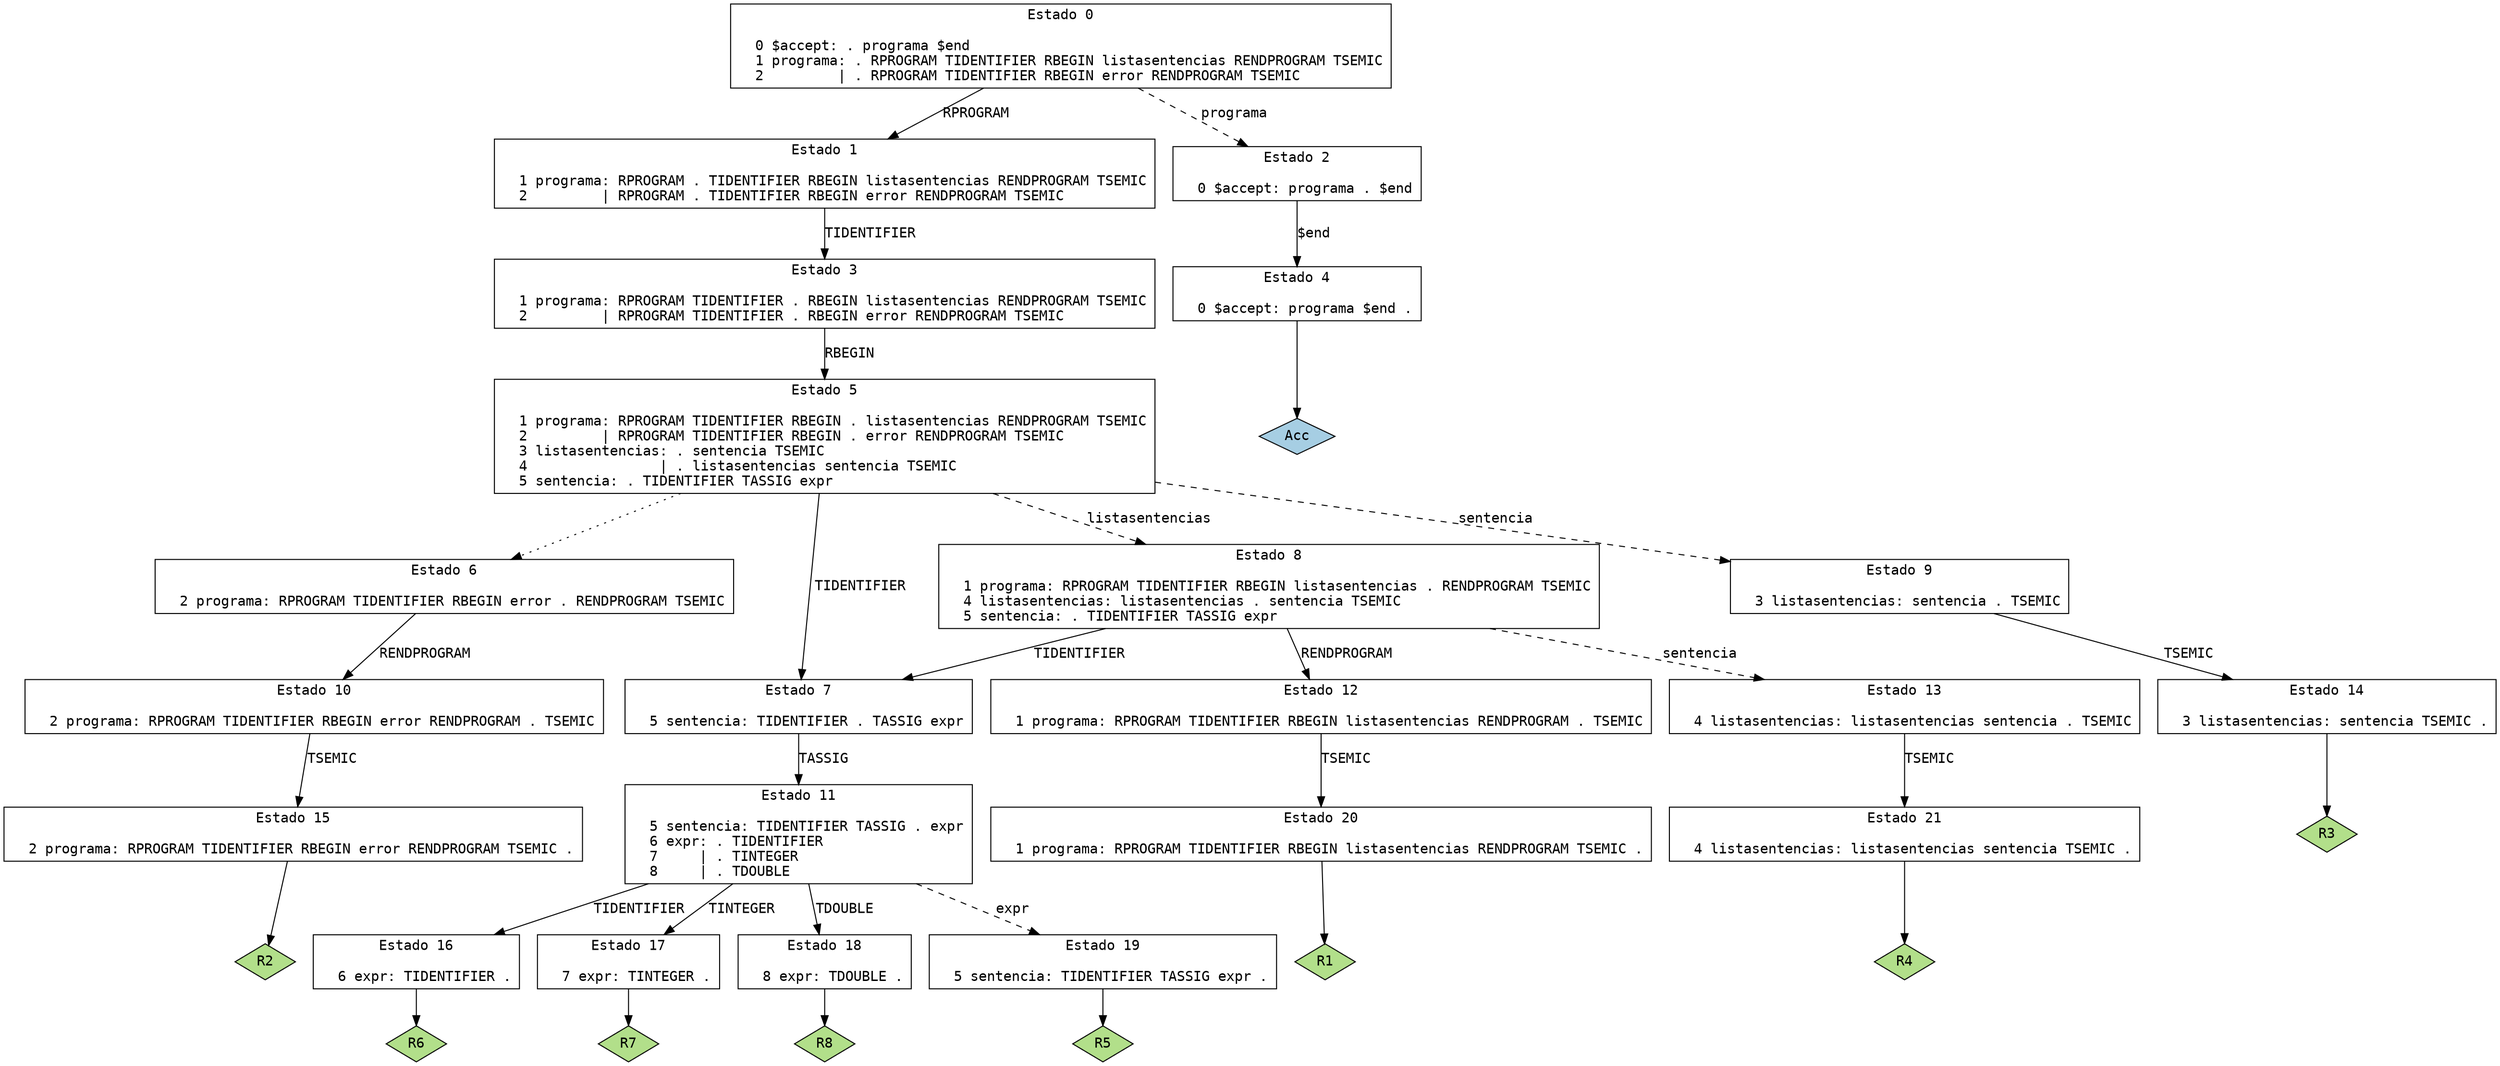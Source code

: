 // Generado por GNU Bison 3.0.4.
// Informe de errores a <bug-bison@gnu.org>.
// Página web: <http://www.gnu.org/software/bison/>.

digraph "parser.y"
{
  node [fontname = courier, shape = box, colorscheme = paired6]
  edge [fontname = courier]

  0 [label="Estado 0\n\l  0 $accept: . programa $end\l  1 programa: . RPROGRAM TIDENTIFIER RBEGIN listasentencias RENDPROGRAM TSEMIC\l  2         | . RPROGRAM TIDENTIFIER RBEGIN error RENDPROGRAM TSEMIC\l"]
  0 -> 1 [style=solid label="RPROGRAM"]
  0 -> 2 [style=dashed label="programa"]
  1 [label="Estado 1\n\l  1 programa: RPROGRAM . TIDENTIFIER RBEGIN listasentencias RENDPROGRAM TSEMIC\l  2         | RPROGRAM . TIDENTIFIER RBEGIN error RENDPROGRAM TSEMIC\l"]
  1 -> 3 [style=solid label="TIDENTIFIER"]
  2 [label="Estado 2\n\l  0 $accept: programa . $end\l"]
  2 -> 4 [style=solid label="$end"]
  3 [label="Estado 3\n\l  1 programa: RPROGRAM TIDENTIFIER . RBEGIN listasentencias RENDPROGRAM TSEMIC\l  2         | RPROGRAM TIDENTIFIER . RBEGIN error RENDPROGRAM TSEMIC\l"]
  3 -> 5 [style=solid label="RBEGIN"]
  4 [label="Estado 4\n\l  0 $accept: programa $end .\l"]
  4 -> "4R0" [style=solid]
 "4R0" [label="Acc", fillcolor=1, shape=diamond, style=filled]
  5 [label="Estado 5\n\l  1 programa: RPROGRAM TIDENTIFIER RBEGIN . listasentencias RENDPROGRAM TSEMIC\l  2         | RPROGRAM TIDENTIFIER RBEGIN . error RENDPROGRAM TSEMIC\l  3 listasentencias: . sentencia TSEMIC\l  4                | . listasentencias sentencia TSEMIC\l  5 sentencia: . TIDENTIFIER TASSIG expr\l"]
  5 -> 6 [style=dotted]
  5 -> 7 [style=solid label="TIDENTIFIER"]
  5 -> 8 [style=dashed label="listasentencias"]
  5 -> 9 [style=dashed label="sentencia"]
  6 [label="Estado 6\n\l  2 programa: RPROGRAM TIDENTIFIER RBEGIN error . RENDPROGRAM TSEMIC\l"]
  6 -> 10 [style=solid label="RENDPROGRAM"]
  7 [label="Estado 7\n\l  5 sentencia: TIDENTIFIER . TASSIG expr\l"]
  7 -> 11 [style=solid label="TASSIG"]
  8 [label="Estado 8\n\l  1 programa: RPROGRAM TIDENTIFIER RBEGIN listasentencias . RENDPROGRAM TSEMIC\l  4 listasentencias: listasentencias . sentencia TSEMIC\l  5 sentencia: . TIDENTIFIER TASSIG expr\l"]
  8 -> 7 [style=solid label="TIDENTIFIER"]
  8 -> 12 [style=solid label="RENDPROGRAM"]
  8 -> 13 [style=dashed label="sentencia"]
  9 [label="Estado 9\n\l  3 listasentencias: sentencia . TSEMIC\l"]
  9 -> 14 [style=solid label="TSEMIC"]
  10 [label="Estado 10\n\l  2 programa: RPROGRAM TIDENTIFIER RBEGIN error RENDPROGRAM . TSEMIC\l"]
  10 -> 15 [style=solid label="TSEMIC"]
  11 [label="Estado 11\n\l  5 sentencia: TIDENTIFIER TASSIG . expr\l  6 expr: . TIDENTIFIER\l  7     | . TINTEGER\l  8     | . TDOUBLE\l"]
  11 -> 16 [style=solid label="TIDENTIFIER"]
  11 -> 17 [style=solid label="TINTEGER"]
  11 -> 18 [style=solid label="TDOUBLE"]
  11 -> 19 [style=dashed label="expr"]
  12 [label="Estado 12\n\l  1 programa: RPROGRAM TIDENTIFIER RBEGIN listasentencias RENDPROGRAM . TSEMIC\l"]
  12 -> 20 [style=solid label="TSEMIC"]
  13 [label="Estado 13\n\l  4 listasentencias: listasentencias sentencia . TSEMIC\l"]
  13 -> 21 [style=solid label="TSEMIC"]
  14 [label="Estado 14\n\l  3 listasentencias: sentencia TSEMIC .\l"]
  14 -> "14R3" [style=solid]
 "14R3" [label="R3", fillcolor=3, shape=diamond, style=filled]
  15 [label="Estado 15\n\l  2 programa: RPROGRAM TIDENTIFIER RBEGIN error RENDPROGRAM TSEMIC .\l"]
  15 -> "15R2" [style=solid]
 "15R2" [label="R2", fillcolor=3, shape=diamond, style=filled]
  16 [label="Estado 16\n\l  6 expr: TIDENTIFIER .\l"]
  16 -> "16R6" [style=solid]
 "16R6" [label="R6", fillcolor=3, shape=diamond, style=filled]
  17 [label="Estado 17\n\l  7 expr: TINTEGER .\l"]
  17 -> "17R7" [style=solid]
 "17R7" [label="R7", fillcolor=3, shape=diamond, style=filled]
  18 [label="Estado 18\n\l  8 expr: TDOUBLE .\l"]
  18 -> "18R8" [style=solid]
 "18R8" [label="R8", fillcolor=3, shape=diamond, style=filled]
  19 [label="Estado 19\n\l  5 sentencia: TIDENTIFIER TASSIG expr .\l"]
  19 -> "19R5" [style=solid]
 "19R5" [label="R5", fillcolor=3, shape=diamond, style=filled]
  20 [label="Estado 20\n\l  1 programa: RPROGRAM TIDENTIFIER RBEGIN listasentencias RENDPROGRAM TSEMIC .\l"]
  20 -> "20R1" [style=solid]
 "20R1" [label="R1", fillcolor=3, shape=diamond, style=filled]
  21 [label="Estado 21\n\l  4 listasentencias: listasentencias sentencia TSEMIC .\l"]
  21 -> "21R4" [style=solid]
 "21R4" [label="R4", fillcolor=3, shape=diamond, style=filled]
}
